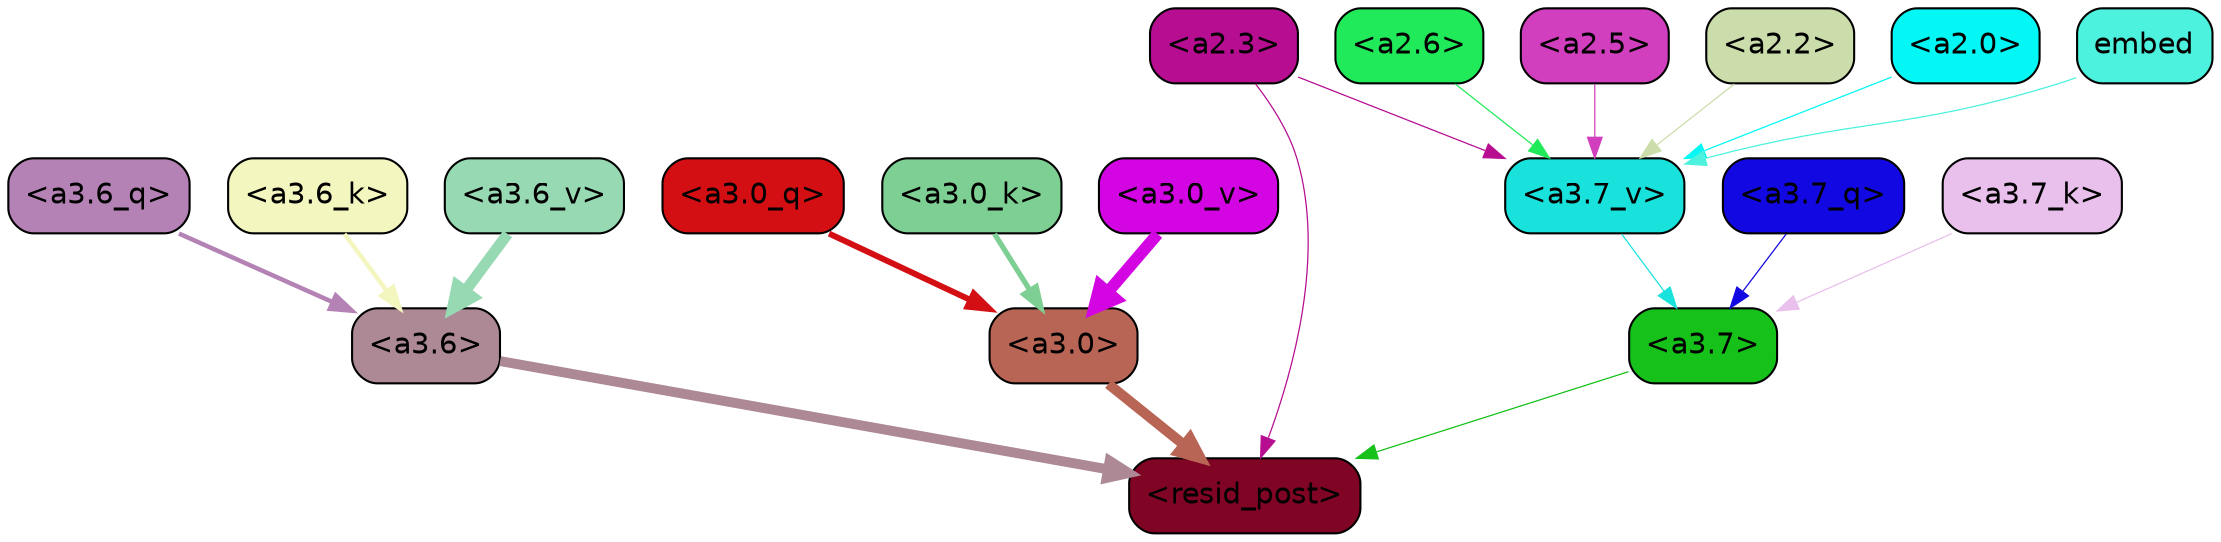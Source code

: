strict digraph "" {
	graph [bgcolor=transparent,
		layout=dot,
		overlap=false,
		splines=true
	];
	"<a3.7>"	[color=black,
		fillcolor="#16c11a",
		fontname=Helvetica,
		shape=box,
		style="filled, rounded"];
	"<resid_post>"	[color=black,
		fillcolor="#800424",
		fontname=Helvetica,
		shape=box,
		style="filled, rounded"];
	"<a3.7>" -> "<resid_post>"	[color="#16c11a",
		penwidth=0.6];
	"<a3.6>"	[color=black,
		fillcolor="#ac8995",
		fontname=Helvetica,
		shape=box,
		style="filled, rounded"];
	"<a3.6>" -> "<resid_post>"	[color="#ac8995",
		penwidth=4.751592040061951];
	"<a3.0>"	[color=black,
		fillcolor="#b86555",
		fontname=Helvetica,
		shape=box,
		style="filled, rounded"];
	"<a3.0>" -> "<resid_post>"	[color="#b86555",
		penwidth=4.904066681861877];
	"<a2.3>"	[color=black,
		fillcolor="#b60d91",
		fontname=Helvetica,
		shape=box,
		style="filled, rounded"];
	"<a2.3>" -> "<resid_post>"	[color="#b60d91",
		penwidth=0.6];
	"<a3.7_v>"	[color=black,
		fillcolor="#18e2db",
		fontname=Helvetica,
		shape=box,
		style="filled, rounded"];
	"<a2.3>" -> "<a3.7_v>"	[color="#b60d91",
		penwidth=0.6];
	"<a3.7_q>"	[color=black,
		fillcolor="#1208e1",
		fontname=Helvetica,
		shape=box,
		style="filled, rounded"];
	"<a3.7_q>" -> "<a3.7>"	[color="#1208e1",
		penwidth=0.6];
	"<a3.6_q>"	[color=black,
		fillcolor="#b582b5",
		fontname=Helvetica,
		shape=box,
		style="filled, rounded"];
	"<a3.6_q>" -> "<a3.6>"	[color="#b582b5",
		penwidth=2.160832464694977];
	"<a3.0_q>"	[color=black,
		fillcolor="#d40f14",
		fontname=Helvetica,
		shape=box,
		style="filled, rounded"];
	"<a3.0_q>" -> "<a3.0>"	[color="#d40f14",
		penwidth=2.870753765106201];
	"<a3.7_k>"	[color=black,
		fillcolor="#e9c0ec",
		fontname=Helvetica,
		shape=box,
		style="filled, rounded"];
	"<a3.7_k>" -> "<a3.7>"	[color="#e9c0ec",
		penwidth=0.6];
	"<a3.6_k>"	[color=black,
		fillcolor="#f4f6bf",
		fontname=Helvetica,
		shape=box,
		style="filled, rounded"];
	"<a3.6_k>" -> "<a3.6>"	[color="#f4f6bf",
		penwidth=2.13908451795578];
	"<a3.0_k>"	[color=black,
		fillcolor="#7ecf93",
		fontname=Helvetica,
		shape=box,
		style="filled, rounded"];
	"<a3.0_k>" -> "<a3.0>"	[color="#7ecf93",
		penwidth=2.520303964614868];
	"<a3.7_v>" -> "<a3.7>"	[color="#18e2db",
		penwidth=0.6];
	"<a3.6_v>"	[color=black,
		fillcolor="#97d9b3",
		fontname=Helvetica,
		shape=box,
		style="filled, rounded"];
	"<a3.6_v>" -> "<a3.6>"	[color="#97d9b3",
		penwidth=5.297133803367615];
	"<a3.0_v>"	[color=black,
		fillcolor="#d305e3",
		fontname=Helvetica,
		shape=box,
		style="filled, rounded"];
	"<a3.0_v>" -> "<a3.0>"	[color="#d305e3",
		penwidth=5.680712580680847];
	"<a2.6>"	[color=black,
		fillcolor="#20ea59",
		fontname=Helvetica,
		shape=box,
		style="filled, rounded"];
	"<a2.6>" -> "<a3.7_v>"	[color="#20ea59",
		penwidth=0.6];
	"<a2.5>"	[color=black,
		fillcolor="#d13ebe",
		fontname=Helvetica,
		shape=box,
		style="filled, rounded"];
	"<a2.5>" -> "<a3.7_v>"	[color="#d13ebe",
		penwidth=0.6];
	"<a2.2>"	[color=black,
		fillcolor="#cbddab",
		fontname=Helvetica,
		shape=box,
		style="filled, rounded"];
	"<a2.2>" -> "<a3.7_v>"	[color="#cbddab",
		penwidth=0.6];
	"<a2.0>"	[color=black,
		fillcolor="#02f7f5",
		fontname=Helvetica,
		shape=box,
		style="filled, rounded"];
	"<a2.0>" -> "<a3.7_v>"	[color="#02f7f5",
		penwidth=0.6];
	embed	[color=black,
		fillcolor="#4cf2dd",
		fontname=Helvetica,
		shape=box,
		style="filled, rounded"];
	embed -> "<a3.7_v>"	[color="#4cf2dd",
		penwidth=0.6];
}
